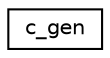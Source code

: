 digraph "Graphical Class Hierarchy"
{
  edge [fontname="Helvetica",fontsize="10",labelfontname="Helvetica",labelfontsize="10"];
  node [fontname="Helvetica",fontsize="10",shape=record];
  rankdir="LR";
  Node1 [label="c_gen",height=0.2,width=0.4,color="black", fillcolor="white", style="filled",URL="$classc__gen.html"];
}
